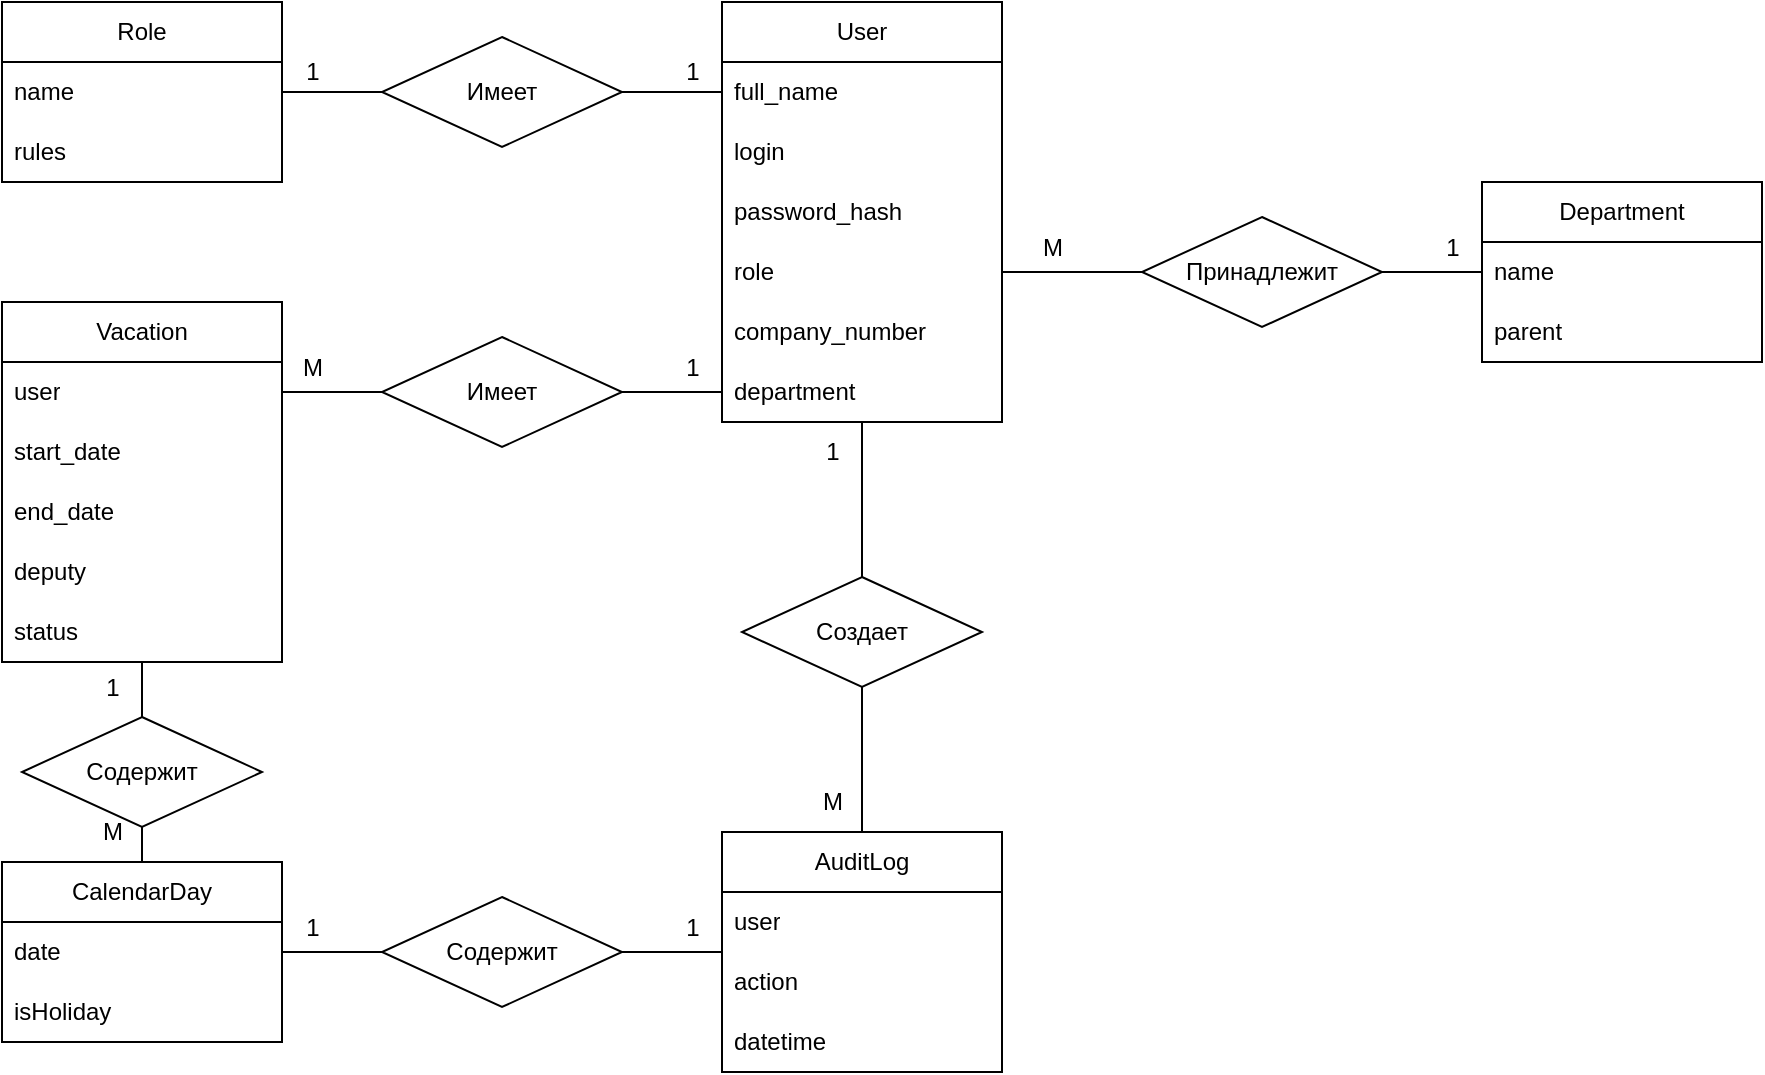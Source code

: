 <mxfile version="26.2.13">
  <diagram name="Страница — 1" id="KvYpOLz_0j4Ad2wqYFwn">
    <mxGraphModel dx="3728" dy="649" grid="1" gridSize="10" guides="1" tooltips="1" connect="1" arrows="1" fold="1" page="1" pageScale="1" pageWidth="2339" pageHeight="3300" math="0" shadow="0">
      <root>
        <mxCell id="0" />
        <mxCell id="1" parent="0" />
        <mxCell id="Sc-RNGFK0KB6IZEStPiU-46" value="" style="endArrow=none;html=1;rounded=0;exitX=0.5;exitY=0;exitDx=0;exitDy=0;" edge="1" parent="1" source="Sc-RNGFK0KB6IZEStPiU-47" target="Sc-RNGFK0KB6IZEStPiU-7">
          <mxGeometry width="50" height="50" relative="1" as="geometry">
            <mxPoint x="190" y="440" as="sourcePoint" />
            <mxPoint x="360" y="400" as="targetPoint" />
          </mxGeometry>
        </mxCell>
        <mxCell id="Sc-RNGFK0KB6IZEStPiU-26" value="AuditLog" style="swimlane;fontStyle=0;childLayout=stackLayout;horizontal=1;startSize=30;horizontalStack=0;resizeParent=1;resizeParentMax=0;resizeLast=0;collapsible=1;marginBottom=0;whiteSpace=wrap;html=1;" vertex="1" parent="1">
          <mxGeometry x="260" y="545" width="140" height="120" as="geometry" />
        </mxCell>
        <mxCell id="Sc-RNGFK0KB6IZEStPiU-27" value="user" style="text;strokeColor=none;fillColor=none;align=left;verticalAlign=middle;spacingLeft=4;spacingRight=4;overflow=hidden;points=[[0,0.5],[1,0.5]];portConstraint=eastwest;rotatable=0;whiteSpace=wrap;html=1;" vertex="1" parent="Sc-RNGFK0KB6IZEStPiU-26">
          <mxGeometry y="30" width="140" height="30" as="geometry" />
        </mxCell>
        <mxCell id="Sc-RNGFK0KB6IZEStPiU-28" value="action" style="text;strokeColor=none;fillColor=none;align=left;verticalAlign=middle;spacingLeft=4;spacingRight=4;overflow=hidden;points=[[0,0.5],[1,0.5]];portConstraint=eastwest;rotatable=0;whiteSpace=wrap;html=1;" vertex="1" parent="Sc-RNGFK0KB6IZEStPiU-26">
          <mxGeometry y="60" width="140" height="30" as="geometry" />
        </mxCell>
        <mxCell id="Sc-RNGFK0KB6IZEStPiU-29" value="datetime" style="text;strokeColor=none;fillColor=none;align=left;verticalAlign=middle;spacingLeft=4;spacingRight=4;overflow=hidden;points=[[0,0.5],[1,0.5]];portConstraint=eastwest;rotatable=0;whiteSpace=wrap;html=1;" vertex="1" parent="Sc-RNGFK0KB6IZEStPiU-26">
          <mxGeometry y="90" width="140" height="30" as="geometry" />
        </mxCell>
        <mxCell id="Sc-RNGFK0KB6IZEStPiU-1" value="User" style="swimlane;fontStyle=0;childLayout=stackLayout;horizontal=1;startSize=30;horizontalStack=0;resizeParent=1;resizeParentMax=0;resizeLast=0;collapsible=1;marginBottom=0;whiteSpace=wrap;html=1;" vertex="1" parent="1">
          <mxGeometry x="260" y="130" width="140" height="210" as="geometry">
            <mxRectangle x="370" y="140" width="60" height="30" as="alternateBounds" />
          </mxGeometry>
        </mxCell>
        <mxCell id="Sc-RNGFK0KB6IZEStPiU-2" value="full_name" style="text;strokeColor=none;fillColor=none;align=left;verticalAlign=middle;spacingLeft=4;spacingRight=4;overflow=hidden;points=[[0,0.5],[1,0.5]];portConstraint=eastwest;rotatable=0;whiteSpace=wrap;html=1;" vertex="1" parent="Sc-RNGFK0KB6IZEStPiU-1">
          <mxGeometry y="30" width="140" height="30" as="geometry" />
        </mxCell>
        <mxCell id="Sc-RNGFK0KB6IZEStPiU-3" value="login" style="text;strokeColor=none;fillColor=none;align=left;verticalAlign=middle;spacingLeft=4;spacingRight=4;overflow=hidden;points=[[0,0.5],[1,0.5]];portConstraint=eastwest;rotatable=0;whiteSpace=wrap;html=1;" vertex="1" parent="Sc-RNGFK0KB6IZEStPiU-1">
          <mxGeometry y="60" width="140" height="30" as="geometry" />
        </mxCell>
        <mxCell id="Sc-RNGFK0KB6IZEStPiU-5" value="password_hash" style="text;strokeColor=none;fillColor=none;align=left;verticalAlign=middle;spacingLeft=4;spacingRight=4;overflow=hidden;points=[[0,0.5],[1,0.5]];portConstraint=eastwest;rotatable=0;whiteSpace=wrap;html=1;" vertex="1" parent="Sc-RNGFK0KB6IZEStPiU-1">
          <mxGeometry y="90" width="140" height="30" as="geometry" />
        </mxCell>
        <mxCell id="Sc-RNGFK0KB6IZEStPiU-6" value="role" style="text;strokeColor=none;fillColor=none;align=left;verticalAlign=middle;spacingLeft=4;spacingRight=4;overflow=hidden;points=[[0,0.5],[1,0.5]];portConstraint=eastwest;rotatable=0;whiteSpace=wrap;html=1;" vertex="1" parent="Sc-RNGFK0KB6IZEStPiU-1">
          <mxGeometry y="120" width="140" height="30" as="geometry" />
        </mxCell>
        <mxCell id="Sc-RNGFK0KB6IZEStPiU-4" value="company_number" style="text;strokeColor=none;fillColor=none;align=left;verticalAlign=middle;spacingLeft=4;spacingRight=4;overflow=hidden;points=[[0,0.5],[1,0.5]];portConstraint=eastwest;rotatable=0;whiteSpace=wrap;html=1;" vertex="1" parent="Sc-RNGFK0KB6IZEStPiU-1">
          <mxGeometry y="150" width="140" height="30" as="geometry" />
        </mxCell>
        <mxCell id="Sc-RNGFK0KB6IZEStPiU-7" value="department" style="text;strokeColor=none;fillColor=none;align=left;verticalAlign=middle;spacingLeft=4;spacingRight=4;overflow=hidden;points=[[0,0.5],[1,0.5]];portConstraint=eastwest;rotatable=0;whiteSpace=wrap;html=1;" vertex="1" parent="Sc-RNGFK0KB6IZEStPiU-1">
          <mxGeometry y="180" width="140" height="30" as="geometry" />
        </mxCell>
        <mxCell id="Sc-RNGFK0KB6IZEStPiU-8" value="Role" style="swimlane;fontStyle=0;childLayout=stackLayout;horizontal=1;startSize=30;horizontalStack=0;resizeParent=1;resizeParentMax=0;resizeLast=0;collapsible=1;marginBottom=0;whiteSpace=wrap;html=1;" vertex="1" parent="1">
          <mxGeometry x="-100" y="130" width="140" height="90" as="geometry" />
        </mxCell>
        <mxCell id="Sc-RNGFK0KB6IZEStPiU-9" value="name" style="text;strokeColor=none;fillColor=none;align=left;verticalAlign=middle;spacingLeft=4;spacingRight=4;overflow=hidden;points=[[0,0.5],[1,0.5]];portConstraint=eastwest;rotatable=0;whiteSpace=wrap;html=1;" vertex="1" parent="Sc-RNGFK0KB6IZEStPiU-8">
          <mxGeometry y="30" width="140" height="30" as="geometry" />
        </mxCell>
        <mxCell id="Sc-RNGFK0KB6IZEStPiU-10" value="rules" style="text;strokeColor=none;fillColor=none;align=left;verticalAlign=middle;spacingLeft=4;spacingRight=4;overflow=hidden;points=[[0,0.5],[1,0.5]];portConstraint=eastwest;rotatable=0;whiteSpace=wrap;html=1;" vertex="1" parent="Sc-RNGFK0KB6IZEStPiU-8">
          <mxGeometry y="60" width="140" height="30" as="geometry" />
        </mxCell>
        <mxCell id="Sc-RNGFK0KB6IZEStPiU-12" value="Department" style="swimlane;fontStyle=0;childLayout=stackLayout;horizontal=1;startSize=30;horizontalStack=0;resizeParent=1;resizeParentMax=0;resizeLast=0;collapsible=1;marginBottom=0;whiteSpace=wrap;html=1;" vertex="1" parent="1">
          <mxGeometry x="640" y="220" width="140" height="90" as="geometry" />
        </mxCell>
        <mxCell id="Sc-RNGFK0KB6IZEStPiU-13" value="name" style="text;strokeColor=none;fillColor=none;align=left;verticalAlign=middle;spacingLeft=4;spacingRight=4;overflow=hidden;points=[[0,0.5],[1,0.5]];portConstraint=eastwest;rotatable=0;whiteSpace=wrap;html=1;" vertex="1" parent="Sc-RNGFK0KB6IZEStPiU-12">
          <mxGeometry y="30" width="140" height="30" as="geometry" />
        </mxCell>
        <mxCell id="Sc-RNGFK0KB6IZEStPiU-14" value="parent" style="text;strokeColor=none;fillColor=none;align=left;verticalAlign=middle;spacingLeft=4;spacingRight=4;overflow=hidden;points=[[0,0.5],[1,0.5]];portConstraint=eastwest;rotatable=0;whiteSpace=wrap;html=1;" vertex="1" parent="Sc-RNGFK0KB6IZEStPiU-12">
          <mxGeometry y="60" width="140" height="30" as="geometry" />
        </mxCell>
        <mxCell id="Sc-RNGFK0KB6IZEStPiU-16" value="Vacation" style="swimlane;fontStyle=0;childLayout=stackLayout;horizontal=1;startSize=30;horizontalStack=0;resizeParent=1;resizeParentMax=0;resizeLast=0;collapsible=1;marginBottom=0;whiteSpace=wrap;html=1;" vertex="1" parent="1">
          <mxGeometry x="-100" y="280" width="140" height="180" as="geometry" />
        </mxCell>
        <mxCell id="Sc-RNGFK0KB6IZEStPiU-17" value="user" style="text;strokeColor=none;fillColor=none;align=left;verticalAlign=middle;spacingLeft=4;spacingRight=4;overflow=hidden;points=[[0,0.5],[1,0.5]];portConstraint=eastwest;rotatable=0;whiteSpace=wrap;html=1;" vertex="1" parent="Sc-RNGFK0KB6IZEStPiU-16">
          <mxGeometry y="30" width="140" height="30" as="geometry" />
        </mxCell>
        <mxCell id="Sc-RNGFK0KB6IZEStPiU-18" value="start_date" style="text;strokeColor=none;fillColor=none;align=left;verticalAlign=middle;spacingLeft=4;spacingRight=4;overflow=hidden;points=[[0,0.5],[1,0.5]];portConstraint=eastwest;rotatable=0;whiteSpace=wrap;html=1;" vertex="1" parent="Sc-RNGFK0KB6IZEStPiU-16">
          <mxGeometry y="60" width="140" height="30" as="geometry" />
        </mxCell>
        <mxCell id="Sc-RNGFK0KB6IZEStPiU-19" value="end_date" style="text;strokeColor=none;fillColor=none;align=left;verticalAlign=middle;spacingLeft=4;spacingRight=4;overflow=hidden;points=[[0,0.5],[1,0.5]];portConstraint=eastwest;rotatable=0;whiteSpace=wrap;html=1;" vertex="1" parent="Sc-RNGFK0KB6IZEStPiU-16">
          <mxGeometry y="90" width="140" height="30" as="geometry" />
        </mxCell>
        <mxCell id="Sc-RNGFK0KB6IZEStPiU-20" value="deputy" style="text;strokeColor=none;fillColor=none;align=left;verticalAlign=middle;spacingLeft=4;spacingRight=4;overflow=hidden;points=[[0,0.5],[1,0.5]];portConstraint=eastwest;rotatable=0;whiteSpace=wrap;html=1;" vertex="1" parent="Sc-RNGFK0KB6IZEStPiU-16">
          <mxGeometry y="120" width="140" height="30" as="geometry" />
        </mxCell>
        <mxCell id="Sc-RNGFK0KB6IZEStPiU-21" value="status" style="text;strokeColor=none;fillColor=none;align=left;verticalAlign=middle;spacingLeft=4;spacingRight=4;overflow=hidden;points=[[0,0.5],[1,0.5]];portConstraint=eastwest;rotatable=0;whiteSpace=wrap;html=1;" vertex="1" parent="Sc-RNGFK0KB6IZEStPiU-16">
          <mxGeometry y="150" width="140" height="30" as="geometry" />
        </mxCell>
        <mxCell id="Sc-RNGFK0KB6IZEStPiU-22" value="CalendarDay" style="swimlane;fontStyle=0;childLayout=stackLayout;horizontal=1;startSize=30;horizontalStack=0;resizeParent=1;resizeParentMax=0;resizeLast=0;collapsible=1;marginBottom=0;whiteSpace=wrap;html=1;" vertex="1" parent="1">
          <mxGeometry x="-100" y="560" width="140" height="90" as="geometry" />
        </mxCell>
        <mxCell id="Sc-RNGFK0KB6IZEStPiU-23" value="date" style="text;strokeColor=none;fillColor=none;align=left;verticalAlign=middle;spacingLeft=4;spacingRight=4;overflow=hidden;points=[[0,0.5],[1,0.5]];portConstraint=eastwest;rotatable=0;whiteSpace=wrap;html=1;" vertex="1" parent="Sc-RNGFK0KB6IZEStPiU-22">
          <mxGeometry y="30" width="140" height="30" as="geometry" />
        </mxCell>
        <mxCell id="Sc-RNGFK0KB6IZEStPiU-24" value="isHoliday" style="text;strokeColor=none;fillColor=none;align=left;verticalAlign=middle;spacingLeft=4;spacingRight=4;overflow=hidden;points=[[0,0.5],[1,0.5]];portConstraint=eastwest;rotatable=0;whiteSpace=wrap;html=1;" vertex="1" parent="Sc-RNGFK0KB6IZEStPiU-22">
          <mxGeometry y="60" width="140" height="30" as="geometry" />
        </mxCell>
        <mxCell id="Sc-RNGFK0KB6IZEStPiU-30" value="" style="endArrow=none;html=1;rounded=0;exitX=1;exitY=0.5;exitDx=0;exitDy=0;entryX=0;entryY=0.5;entryDx=0;entryDy=0;" edge="1" parent="1" source="Sc-RNGFK0KB6IZEStPiU-31" target="Sc-RNGFK0KB6IZEStPiU-13">
          <mxGeometry width="50" height="50" relative="1" as="geometry">
            <mxPoint x="430" y="230" as="sourcePoint" />
            <mxPoint x="530" y="300" as="targetPoint" />
          </mxGeometry>
        </mxCell>
        <mxCell id="Sc-RNGFK0KB6IZEStPiU-32" value="" style="endArrow=none;html=1;rounded=0;exitX=1;exitY=0.5;exitDx=0;exitDy=0;entryX=0;entryY=0.5;entryDx=0;entryDy=0;" edge="1" parent="1" source="Sc-RNGFK0KB6IZEStPiU-6" target="Sc-RNGFK0KB6IZEStPiU-31">
          <mxGeometry width="50" height="50" relative="1" as="geometry">
            <mxPoint x="410" y="265" as="sourcePoint" />
            <mxPoint x="640" y="265" as="targetPoint" />
          </mxGeometry>
        </mxCell>
        <mxCell id="Sc-RNGFK0KB6IZEStPiU-31" value="Принадлежит" style="rhombus;whiteSpace=wrap;html=1;" vertex="1" parent="1">
          <mxGeometry x="470" y="237.5" width="120" height="55" as="geometry" />
        </mxCell>
        <mxCell id="Sc-RNGFK0KB6IZEStPiU-33" value="1" style="text;html=1;align=center;verticalAlign=middle;resizable=0;points=[];autosize=1;strokeColor=none;fillColor=none;" vertex="1" parent="1">
          <mxGeometry x="610" y="238" width="30" height="30" as="geometry" />
        </mxCell>
        <mxCell id="Sc-RNGFK0KB6IZEStPiU-34" value="М" style="text;html=1;align=center;verticalAlign=middle;resizable=0;points=[];autosize=1;strokeColor=none;fillColor=none;" vertex="1" parent="1">
          <mxGeometry x="410" y="238" width="30" height="30" as="geometry" />
        </mxCell>
        <mxCell id="Sc-RNGFK0KB6IZEStPiU-35" value="" style="endArrow=none;html=1;rounded=0;entryX=0;entryY=0.5;entryDx=0;entryDy=0;exitX=1;exitY=0.5;exitDx=0;exitDy=0;" edge="1" parent="1" source="Sc-RNGFK0KB6IZEStPiU-36" target="Sc-RNGFK0KB6IZEStPiU-2">
          <mxGeometry width="50" height="50" relative="1" as="geometry">
            <mxPoint x="10" y="370" as="sourcePoint" />
            <mxPoint x="60" y="320" as="targetPoint" />
          </mxGeometry>
        </mxCell>
        <mxCell id="Sc-RNGFK0KB6IZEStPiU-37" value="" style="endArrow=none;html=1;rounded=0;entryX=0;entryY=0.5;entryDx=0;entryDy=0;exitX=1;exitY=0.5;exitDx=0;exitDy=0;" edge="1" parent="1" source="Sc-RNGFK0KB6IZEStPiU-8" target="Sc-RNGFK0KB6IZEStPiU-36">
          <mxGeometry width="50" height="50" relative="1" as="geometry">
            <mxPoint x="80" y="175" as="sourcePoint" />
            <mxPoint x="260" y="175" as="targetPoint" />
          </mxGeometry>
        </mxCell>
        <mxCell id="Sc-RNGFK0KB6IZEStPiU-36" value="Имеет" style="rhombus;whiteSpace=wrap;html=1;" vertex="1" parent="1">
          <mxGeometry x="90" y="147.5" width="120" height="55" as="geometry" />
        </mxCell>
        <mxCell id="Sc-RNGFK0KB6IZEStPiU-39" value="1" style="text;html=1;align=center;verticalAlign=middle;resizable=0;points=[];autosize=1;strokeColor=none;fillColor=none;" vertex="1" parent="1">
          <mxGeometry x="230" y="150" width="30" height="30" as="geometry" />
        </mxCell>
        <mxCell id="Sc-RNGFK0KB6IZEStPiU-40" value="1" style="text;html=1;align=center;verticalAlign=middle;resizable=0;points=[];autosize=1;strokeColor=none;fillColor=none;" vertex="1" parent="1">
          <mxGeometry x="40" y="150" width="30" height="30" as="geometry" />
        </mxCell>
        <mxCell id="Sc-RNGFK0KB6IZEStPiU-41" value="" style="endArrow=none;html=1;rounded=0;entryX=0;entryY=0.5;entryDx=0;entryDy=0;exitX=1;exitY=0.5;exitDx=0;exitDy=0;" edge="1" parent="1" source="Sc-RNGFK0KB6IZEStPiU-42" target="Sc-RNGFK0KB6IZEStPiU-7">
          <mxGeometry width="50" height="50" relative="1" as="geometry">
            <mxPoint x="80" y="340" as="sourcePoint" />
            <mxPoint x="130" y="290" as="targetPoint" />
          </mxGeometry>
        </mxCell>
        <mxCell id="Sc-RNGFK0KB6IZEStPiU-43" value="" style="endArrow=none;html=1;rounded=0;entryX=0;entryY=0.5;entryDx=0;entryDy=0;exitX=1;exitY=0.5;exitDx=0;exitDy=0;" edge="1" parent="1" source="Sc-RNGFK0KB6IZEStPiU-17" target="Sc-RNGFK0KB6IZEStPiU-42">
          <mxGeometry width="50" height="50" relative="1" as="geometry">
            <mxPoint x="40" y="325" as="sourcePoint" />
            <mxPoint x="260" y="325" as="targetPoint" />
          </mxGeometry>
        </mxCell>
        <mxCell id="Sc-RNGFK0KB6IZEStPiU-42" value="Имеет" style="rhombus;whiteSpace=wrap;html=1;" vertex="1" parent="1">
          <mxGeometry x="90" y="297.5" width="120" height="55" as="geometry" />
        </mxCell>
        <mxCell id="Sc-RNGFK0KB6IZEStPiU-44" value="1" style="text;html=1;align=center;verticalAlign=middle;resizable=0;points=[];autosize=1;strokeColor=none;fillColor=none;" vertex="1" parent="1">
          <mxGeometry x="230" y="297.5" width="30" height="30" as="geometry" />
        </mxCell>
        <mxCell id="Sc-RNGFK0KB6IZEStPiU-45" value="М" style="text;html=1;align=center;verticalAlign=middle;resizable=0;points=[];autosize=1;strokeColor=none;fillColor=none;" vertex="1" parent="1">
          <mxGeometry x="40" y="297.5" width="30" height="30" as="geometry" />
        </mxCell>
        <mxCell id="Sc-RNGFK0KB6IZEStPiU-48" value="1" style="text;html=1;align=center;verticalAlign=middle;resizable=0;points=[];autosize=1;strokeColor=none;fillColor=none;" vertex="1" parent="1">
          <mxGeometry x="300" y="340" width="30" height="30" as="geometry" />
        </mxCell>
        <mxCell id="Sc-RNGFK0KB6IZEStPiU-49" value="М" style="text;html=1;align=center;verticalAlign=middle;resizable=0;points=[];autosize=1;strokeColor=none;fillColor=none;" vertex="1" parent="1">
          <mxGeometry x="300" y="515" width="30" height="30" as="geometry" />
        </mxCell>
        <mxCell id="Sc-RNGFK0KB6IZEStPiU-50" value="" style="endArrow=none;html=1;rounded=0;exitX=0.5;exitY=0;exitDx=0;exitDy=0;" edge="1" parent="1" source="Sc-RNGFK0KB6IZEStPiU-51" target="Sc-RNGFK0KB6IZEStPiU-21">
          <mxGeometry width="50" height="50" relative="1" as="geometry">
            <mxPoint x="-60" y="560" as="sourcePoint" />
            <mxPoint x="-10" y="510" as="targetPoint" />
          </mxGeometry>
        </mxCell>
        <mxCell id="Sc-RNGFK0KB6IZEStPiU-52" value="" style="endArrow=none;html=1;rounded=0;exitX=0.5;exitY=0;exitDx=0;exitDy=0;" edge="1" parent="1" source="Sc-RNGFK0KB6IZEStPiU-22" target="Sc-RNGFK0KB6IZEStPiU-51">
          <mxGeometry width="50" height="50" relative="1" as="geometry">
            <mxPoint x="-30" y="560" as="sourcePoint" />
            <mxPoint x="-30" y="460" as="targetPoint" />
          </mxGeometry>
        </mxCell>
        <mxCell id="Sc-RNGFK0KB6IZEStPiU-51" value="Содержит" style="rhombus;whiteSpace=wrap;html=1;" vertex="1" parent="1">
          <mxGeometry x="-90" y="487.5" width="120" height="55" as="geometry" />
        </mxCell>
        <mxCell id="Sc-RNGFK0KB6IZEStPiU-53" value="М" style="text;html=1;align=center;verticalAlign=middle;resizable=0;points=[];autosize=1;strokeColor=none;fillColor=none;" vertex="1" parent="1">
          <mxGeometry x="-60" y="530" width="30" height="30" as="geometry" />
        </mxCell>
        <mxCell id="Sc-RNGFK0KB6IZEStPiU-54" value="1" style="text;html=1;align=center;verticalAlign=middle;resizable=0;points=[];autosize=1;strokeColor=none;fillColor=none;" vertex="1" parent="1">
          <mxGeometry x="-60" y="457.5" width="30" height="30" as="geometry" />
        </mxCell>
        <mxCell id="Sc-RNGFK0KB6IZEStPiU-55" value="" style="endArrow=none;html=1;rounded=0;exitX=0.5;exitY=0;exitDx=0;exitDy=0;" edge="1" parent="1" source="Sc-RNGFK0KB6IZEStPiU-26" target="Sc-RNGFK0KB6IZEStPiU-47">
          <mxGeometry width="50" height="50" relative="1" as="geometry">
            <mxPoint x="330" y="543" as="sourcePoint" />
            <mxPoint x="330" y="340" as="targetPoint" />
          </mxGeometry>
        </mxCell>
        <mxCell id="Sc-RNGFK0KB6IZEStPiU-47" value="Создает" style="rhombus;whiteSpace=wrap;html=1;" vertex="1" parent="1">
          <mxGeometry x="270" y="417.5" width="120" height="55" as="geometry" />
        </mxCell>
        <mxCell id="Sc-RNGFK0KB6IZEStPiU-56" value="" style="endArrow=none;html=1;rounded=0;entryX=0;entryY=0.5;entryDx=0;entryDy=0;exitX=1;exitY=0.5;exitDx=0;exitDy=0;" edge="1" parent="1" source="Sc-RNGFK0KB6IZEStPiU-57" target="Sc-RNGFK0KB6IZEStPiU-26">
          <mxGeometry width="50" height="50" relative="1" as="geometry">
            <mxPoint x="120" y="540" as="sourcePoint" />
            <mxPoint x="170" y="490" as="targetPoint" />
          </mxGeometry>
        </mxCell>
        <mxCell id="Sc-RNGFK0KB6IZEStPiU-58" value="" style="endArrow=none;html=1;rounded=0;entryX=0;entryY=0.5;entryDx=0;entryDy=0;exitX=1;exitY=0.5;exitDx=0;exitDy=0;" edge="1" parent="1" source="Sc-RNGFK0KB6IZEStPiU-23" target="Sc-RNGFK0KB6IZEStPiU-57">
          <mxGeometry width="50" height="50" relative="1" as="geometry">
            <mxPoint x="40" y="605" as="sourcePoint" />
            <mxPoint x="260" y="603" as="targetPoint" />
          </mxGeometry>
        </mxCell>
        <mxCell id="Sc-RNGFK0KB6IZEStPiU-57" value="Содержит" style="rhombus;whiteSpace=wrap;html=1;" vertex="1" parent="1">
          <mxGeometry x="90" y="577.5" width="120" height="55" as="geometry" />
        </mxCell>
        <mxCell id="Sc-RNGFK0KB6IZEStPiU-59" value="1" style="text;html=1;align=center;verticalAlign=middle;resizable=0;points=[];autosize=1;strokeColor=none;fillColor=none;" vertex="1" parent="1">
          <mxGeometry x="40" y="577.5" width="30" height="30" as="geometry" />
        </mxCell>
        <mxCell id="Sc-RNGFK0KB6IZEStPiU-60" value="1" style="text;html=1;align=center;verticalAlign=middle;resizable=0;points=[];autosize=1;strokeColor=none;fillColor=none;" vertex="1" parent="1">
          <mxGeometry x="230" y="577.5" width="30" height="30" as="geometry" />
        </mxCell>
      </root>
    </mxGraphModel>
  </diagram>
</mxfile>
